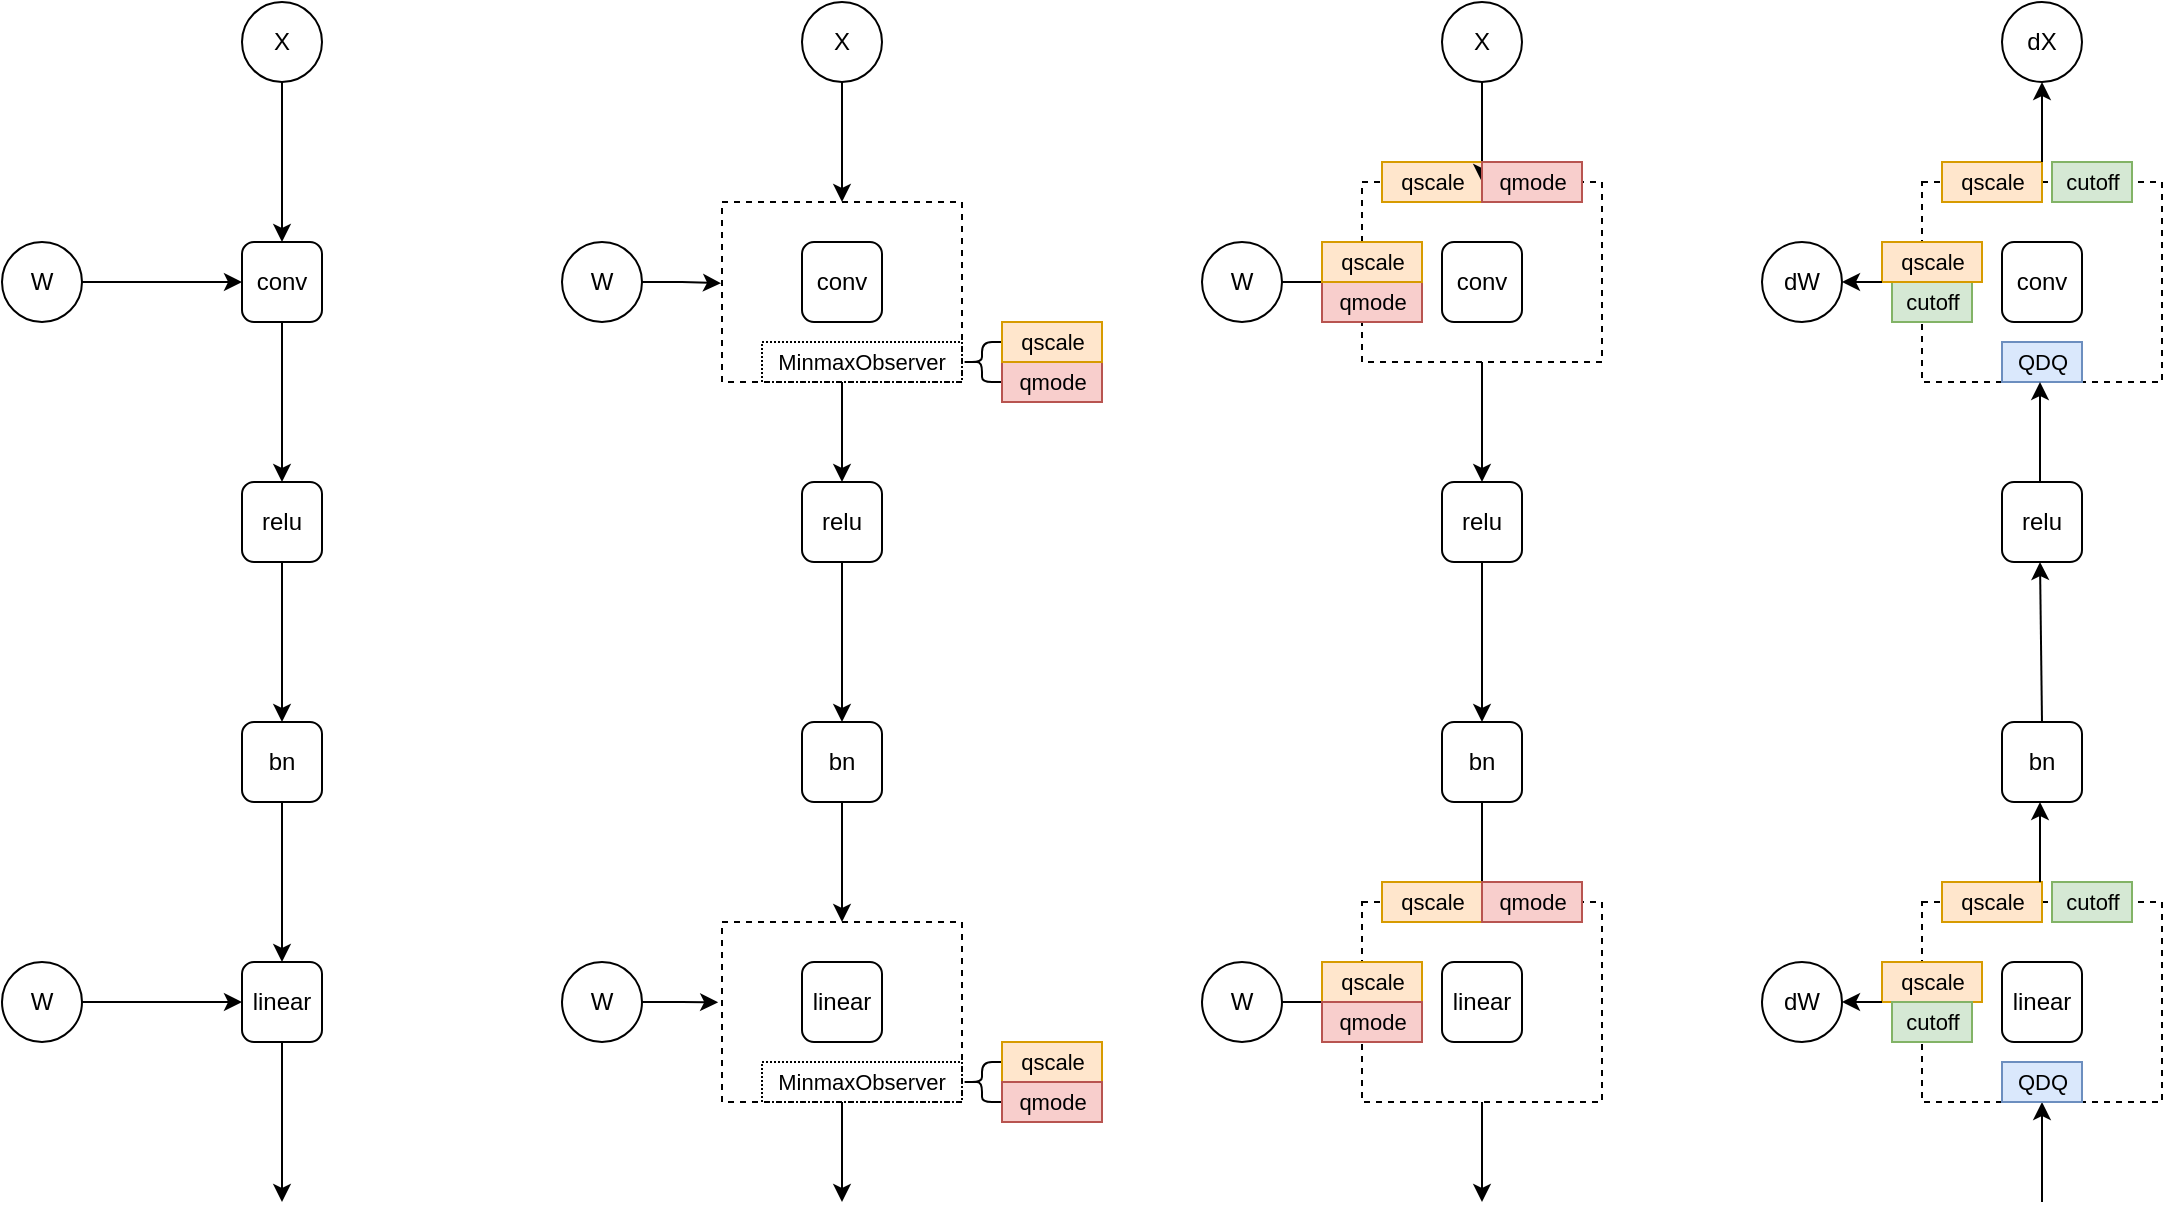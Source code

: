 <mxfile version="15.8.5" type="github">
  <diagram id="Jangnhme9DXzP1kY6yUE" name="Page-1">
    <mxGraphModel dx="2415" dy="909" grid="1" gridSize="10" guides="1" tooltips="1" connect="1" arrows="1" fold="1" page="1" pageScale="1" pageWidth="827" pageHeight="1169" math="0" shadow="0">
      <root>
        <mxCell id="0" />
        <mxCell id="1" parent="0" />
        <mxCell id="0NIgbw2krBY6JishTZcX-67" value="" style="rounded=0;whiteSpace=wrap;html=1;shadow=0;glass=0;dashed=1;sketch=0;fontSize=11;" vertex="1" parent="1">
          <mxGeometry x="600" y="130" width="120" height="90" as="geometry" />
        </mxCell>
        <mxCell id="0NIgbw2krBY6JishTZcX-52" value="" style="rounded=0;whiteSpace=wrap;html=1;shadow=0;glass=0;dashed=1;sketch=0;fontSize=11;" vertex="1" parent="1">
          <mxGeometry x="280" y="500" width="120" height="90" as="geometry" />
        </mxCell>
        <mxCell id="0NIgbw2krBY6JishTZcX-56" value="" style="edgeStyle=orthogonalEdgeStyle;rounded=0;orthogonalLoop=1;jettySize=auto;html=1;fontSize=11;" edge="1" parent="1" source="0NIgbw2krBY6JishTZcX-51" target="0NIgbw2krBY6JishTZcX-42">
          <mxGeometry relative="1" as="geometry" />
        </mxCell>
        <mxCell id="0NIgbw2krBY6JishTZcX-51" value="" style="rounded=0;whiteSpace=wrap;html=1;shadow=0;glass=0;dashed=1;sketch=0;fontSize=11;" vertex="1" parent="1">
          <mxGeometry x="280" y="140" width="120" height="90" as="geometry" />
        </mxCell>
        <mxCell id="0NIgbw2krBY6JishTZcX-9" value="" style="edgeStyle=orthogonalEdgeStyle;rounded=0;orthogonalLoop=1;jettySize=auto;html=1;" edge="1" parent="1" source="0NIgbw2krBY6JishTZcX-7" target="0NIgbw2krBY6JishTZcX-8">
          <mxGeometry relative="1" as="geometry" />
        </mxCell>
        <mxCell id="0NIgbw2krBY6JishTZcX-7" value="X" style="ellipse;whiteSpace=wrap;html=1;aspect=fixed;" vertex="1" parent="1">
          <mxGeometry x="40" y="40" width="40" height="40" as="geometry" />
        </mxCell>
        <mxCell id="0NIgbw2krBY6JishTZcX-11" value="" style="edgeStyle=orthogonalEdgeStyle;rounded=0;orthogonalLoop=1;jettySize=auto;html=1;" edge="1" parent="1" source="0NIgbw2krBY6JishTZcX-8" target="0NIgbw2krBY6JishTZcX-10">
          <mxGeometry relative="1" as="geometry" />
        </mxCell>
        <mxCell id="0NIgbw2krBY6JishTZcX-8" value="conv" style="whiteSpace=wrap;html=1;rounded=1;" vertex="1" parent="1">
          <mxGeometry x="40" y="160" width="40" height="40" as="geometry" />
        </mxCell>
        <mxCell id="0NIgbw2krBY6JishTZcX-13" value="" style="edgeStyle=orthogonalEdgeStyle;rounded=0;orthogonalLoop=1;jettySize=auto;html=1;" edge="1" parent="1" source="0NIgbw2krBY6JishTZcX-10">
          <mxGeometry relative="1" as="geometry">
            <mxPoint x="60" y="400" as="targetPoint" />
          </mxGeometry>
        </mxCell>
        <mxCell id="0NIgbw2krBY6JishTZcX-10" value="relu" style="whiteSpace=wrap;html=1;rounded=1;" vertex="1" parent="1">
          <mxGeometry x="40" y="280" width="40" height="40" as="geometry" />
        </mxCell>
        <mxCell id="0NIgbw2krBY6JishTZcX-15" value="" style="edgeStyle=orthogonalEdgeStyle;rounded=0;orthogonalLoop=1;jettySize=auto;html=1;" edge="1" parent="1">
          <mxGeometry relative="1" as="geometry">
            <mxPoint x="60" y="440" as="sourcePoint" />
            <mxPoint x="60" y="520" as="targetPoint" />
          </mxGeometry>
        </mxCell>
        <mxCell id="0NIgbw2krBY6JishTZcX-12" value="bn" style="whiteSpace=wrap;html=1;rounded=1;" vertex="1" parent="1">
          <mxGeometry x="40" y="400" width="40" height="40" as="geometry" />
        </mxCell>
        <mxCell id="0NIgbw2krBY6JishTZcX-16" style="edgeStyle=orthogonalEdgeStyle;rounded=0;orthogonalLoop=1;jettySize=auto;html=1;" edge="1" parent="1">
          <mxGeometry relative="1" as="geometry">
            <mxPoint x="60" y="640" as="targetPoint" />
            <mxPoint x="60" y="560" as="sourcePoint" />
          </mxGeometry>
        </mxCell>
        <mxCell id="0NIgbw2krBY6JishTZcX-14" value="linear" style="whiteSpace=wrap;html=1;rounded=1;" vertex="1" parent="1">
          <mxGeometry x="40" y="520" width="40" height="40" as="geometry" />
        </mxCell>
        <mxCell id="0NIgbw2krBY6JishTZcX-18" value="" style="edgeStyle=orthogonalEdgeStyle;rounded=0;orthogonalLoop=1;jettySize=auto;html=1;" edge="1" parent="1" source="0NIgbw2krBY6JishTZcX-17" target="0NIgbw2krBY6JishTZcX-8">
          <mxGeometry relative="1" as="geometry" />
        </mxCell>
        <mxCell id="0NIgbw2krBY6JishTZcX-17" value="W" style="ellipse;whiteSpace=wrap;html=1;aspect=fixed;" vertex="1" parent="1">
          <mxGeometry x="-80" y="160" width="40" height="40" as="geometry" />
        </mxCell>
        <mxCell id="0NIgbw2krBY6JishTZcX-20" value="" style="edgeStyle=orthogonalEdgeStyle;rounded=0;orthogonalLoop=1;jettySize=auto;html=1;" edge="1" parent="1" source="0NIgbw2krBY6JishTZcX-19" target="0NIgbw2krBY6JishTZcX-14">
          <mxGeometry relative="1" as="geometry" />
        </mxCell>
        <mxCell id="0NIgbw2krBY6JishTZcX-19" value="W" style="ellipse;whiteSpace=wrap;html=1;aspect=fixed;" vertex="1" parent="1">
          <mxGeometry x="-80" y="520" width="40" height="40" as="geometry" />
        </mxCell>
        <mxCell id="0NIgbw2krBY6JishTZcX-36" value="&lt;font style=&quot;font-size: 11px&quot;&gt;MinmaxObserver&lt;/font&gt;" style="text;html=1;strokeColor=default;fillColor=none;align=center;verticalAlign=middle;whiteSpace=wrap;rounded=0;shadow=0;glass=1;sketch=0;dashed=1;dashPattern=1 1;" vertex="1" parent="1">
          <mxGeometry x="300" y="210" width="100" height="20" as="geometry" />
        </mxCell>
        <mxCell id="0NIgbw2krBY6JishTZcX-57" value="" style="edgeStyle=orthogonalEdgeStyle;rounded=0;orthogonalLoop=1;jettySize=auto;html=1;fontSize=11;" edge="1" parent="1" source="0NIgbw2krBY6JishTZcX-38">
          <mxGeometry relative="1" as="geometry">
            <mxPoint x="340" y="140" as="targetPoint" />
          </mxGeometry>
        </mxCell>
        <mxCell id="0NIgbw2krBY6JishTZcX-38" value="X" style="ellipse;whiteSpace=wrap;html=1;aspect=fixed;" vertex="1" parent="1">
          <mxGeometry x="320" y="40" width="40" height="40" as="geometry" />
        </mxCell>
        <mxCell id="0NIgbw2krBY6JishTZcX-40" value="conv" style="whiteSpace=wrap;html=1;rounded=1;" vertex="1" parent="1">
          <mxGeometry x="320" y="160" width="40" height="40" as="geometry" />
        </mxCell>
        <mxCell id="0NIgbw2krBY6JishTZcX-41" value="" style="edgeStyle=orthogonalEdgeStyle;rounded=0;orthogonalLoop=1;jettySize=auto;html=1;" edge="1" parent="1" source="0NIgbw2krBY6JishTZcX-42">
          <mxGeometry relative="1" as="geometry">
            <mxPoint x="340" y="400" as="targetPoint" />
          </mxGeometry>
        </mxCell>
        <mxCell id="0NIgbw2krBY6JishTZcX-42" value="relu" style="whiteSpace=wrap;html=1;rounded=1;" vertex="1" parent="1">
          <mxGeometry x="320" y="280" width="40" height="40" as="geometry" />
        </mxCell>
        <mxCell id="0NIgbw2krBY6JishTZcX-43" value="" style="edgeStyle=orthogonalEdgeStyle;rounded=0;orthogonalLoop=1;jettySize=auto;html=1;" edge="1" parent="1">
          <mxGeometry relative="1" as="geometry">
            <mxPoint x="340" y="440" as="sourcePoint" />
            <mxPoint x="340" y="500" as="targetPoint" />
          </mxGeometry>
        </mxCell>
        <mxCell id="0NIgbw2krBY6JishTZcX-44" value="bn" style="whiteSpace=wrap;html=1;rounded=1;" vertex="1" parent="1">
          <mxGeometry x="320" y="400" width="40" height="40" as="geometry" />
        </mxCell>
        <mxCell id="0NIgbw2krBY6JishTZcX-45" style="edgeStyle=orthogonalEdgeStyle;rounded=0;orthogonalLoop=1;jettySize=auto;html=1;" edge="1" parent="1">
          <mxGeometry relative="1" as="geometry">
            <mxPoint x="340" y="640" as="targetPoint" />
            <mxPoint x="340" y="590" as="sourcePoint" />
          </mxGeometry>
        </mxCell>
        <mxCell id="0NIgbw2krBY6JishTZcX-46" value="linear" style="whiteSpace=wrap;html=1;rounded=1;" vertex="1" parent="1">
          <mxGeometry x="320" y="520" width="40" height="40" as="geometry" />
        </mxCell>
        <mxCell id="0NIgbw2krBY6JishTZcX-55" style="edgeStyle=orthogonalEdgeStyle;rounded=0;orthogonalLoop=1;jettySize=auto;html=1;entryX=-0.004;entryY=0.451;entryDx=0;entryDy=0;entryPerimeter=0;fontSize=11;" edge="1" parent="1" source="0NIgbw2krBY6JishTZcX-48" target="0NIgbw2krBY6JishTZcX-51">
          <mxGeometry relative="1" as="geometry" />
        </mxCell>
        <mxCell id="0NIgbw2krBY6JishTZcX-48" value="W" style="ellipse;whiteSpace=wrap;html=1;aspect=fixed;" vertex="1" parent="1">
          <mxGeometry x="200" y="160" width="40" height="40" as="geometry" />
        </mxCell>
        <mxCell id="0NIgbw2krBY6JishTZcX-54" style="edgeStyle=orthogonalEdgeStyle;rounded=0;orthogonalLoop=1;jettySize=auto;html=1;entryX=-0.016;entryY=0.446;entryDx=0;entryDy=0;entryPerimeter=0;fontSize=11;" edge="1" parent="1" source="0NIgbw2krBY6JishTZcX-50" target="0NIgbw2krBY6JishTZcX-52">
          <mxGeometry relative="1" as="geometry" />
        </mxCell>
        <mxCell id="0NIgbw2krBY6JishTZcX-50" value="W" style="ellipse;whiteSpace=wrap;html=1;aspect=fixed;" vertex="1" parent="1">
          <mxGeometry x="200" y="520" width="40" height="40" as="geometry" />
        </mxCell>
        <mxCell id="0NIgbw2krBY6JishTZcX-53" value="&lt;font style=&quot;font-size: 11px&quot;&gt;MinmaxObserver&lt;/font&gt;" style="text;html=1;strokeColor=default;fillColor=none;align=center;verticalAlign=middle;whiteSpace=wrap;rounded=0;shadow=0;glass=1;dashed=1;sketch=0;dashPattern=1 1;" vertex="1" parent="1">
          <mxGeometry x="300" y="570" width="100" height="20" as="geometry" />
        </mxCell>
        <mxCell id="0NIgbw2krBY6JishTZcX-59" value="" style="shape=curlyBracket;whiteSpace=wrap;html=1;rounded=1;shadow=0;glass=0;sketch=0;fontSize=11;strokeColor=default;" vertex="1" parent="1">
          <mxGeometry x="400" y="210" width="20" height="20" as="geometry" />
        </mxCell>
        <mxCell id="0NIgbw2krBY6JishTZcX-60" value="qscale" style="text;html=1;align=center;verticalAlign=middle;resizable=0;points=[];autosize=1;strokeColor=#d79b00;fillColor=#ffe6cc;fontSize=11;" vertex="1" parent="1">
          <mxGeometry x="610" y="120" width="50" height="20" as="geometry" />
        </mxCell>
        <mxCell id="0NIgbw2krBY6JishTZcX-61" value="qmode" style="text;html=1;align=center;verticalAlign=middle;resizable=0;points=[];autosize=1;strokeColor=#b85450;fillColor=#f8cecc;fontSize=11;" vertex="1" parent="1">
          <mxGeometry x="420" y="220" width="50" height="20" as="geometry" />
        </mxCell>
        <mxCell id="0NIgbw2krBY6JishTZcX-62" value="" style="shape=curlyBracket;whiteSpace=wrap;html=1;rounded=1;shadow=0;glass=0;sketch=0;fontSize=11;strokeColor=default;" vertex="1" parent="1">
          <mxGeometry x="400" y="570" width="20" height="20" as="geometry" />
        </mxCell>
        <mxCell id="0NIgbw2krBY6JishTZcX-63" value="qscale" style="text;html=1;align=center;verticalAlign=middle;resizable=0;points=[];autosize=1;strokeColor=#d79b00;fillColor=#ffe6cc;fontSize=11;" vertex="1" parent="1">
          <mxGeometry x="420" y="560" width="50" height="20" as="geometry" />
        </mxCell>
        <mxCell id="0NIgbw2krBY6JishTZcX-64" value="qmode" style="text;html=1;align=center;verticalAlign=middle;resizable=0;points=[];autosize=1;strokeColor=#b85450;fillColor=#f8cecc;fontSize=11;" vertex="1" parent="1">
          <mxGeometry x="420" y="580" width="50" height="20" as="geometry" />
        </mxCell>
        <mxCell id="0NIgbw2krBY6JishTZcX-65" value="" style="rounded=0;whiteSpace=wrap;html=1;shadow=0;glass=0;dashed=1;sketch=0;fontSize=11;" vertex="1" parent="1">
          <mxGeometry x="600" y="490" width="120" height="100" as="geometry" />
        </mxCell>
        <mxCell id="0NIgbw2krBY6JishTZcX-66" value="" style="edgeStyle=orthogonalEdgeStyle;rounded=0;orthogonalLoop=1;jettySize=auto;html=1;fontSize=11;" edge="1" parent="1" source="0NIgbw2krBY6JishTZcX-67" target="0NIgbw2krBY6JishTZcX-73">
          <mxGeometry relative="1" as="geometry" />
        </mxCell>
        <mxCell id="0NIgbw2krBY6JishTZcX-69" value="" style="edgeStyle=orthogonalEdgeStyle;rounded=0;orthogonalLoop=1;jettySize=auto;html=1;fontSize=11;" edge="1" parent="1" source="0NIgbw2krBY6JishTZcX-70">
          <mxGeometry relative="1" as="geometry">
            <mxPoint x="660" y="130" as="targetPoint" />
          </mxGeometry>
        </mxCell>
        <mxCell id="0NIgbw2krBY6JishTZcX-70" value="X" style="ellipse;whiteSpace=wrap;html=1;aspect=fixed;" vertex="1" parent="1">
          <mxGeometry x="640" y="40" width="40" height="40" as="geometry" />
        </mxCell>
        <mxCell id="0NIgbw2krBY6JishTZcX-71" value="conv" style="whiteSpace=wrap;html=1;rounded=1;" vertex="1" parent="1">
          <mxGeometry x="640" y="160" width="40" height="40" as="geometry" />
        </mxCell>
        <mxCell id="0NIgbw2krBY6JishTZcX-72" value="" style="edgeStyle=orthogonalEdgeStyle;rounded=0;orthogonalLoop=1;jettySize=auto;html=1;" edge="1" parent="1" source="0NIgbw2krBY6JishTZcX-73">
          <mxGeometry relative="1" as="geometry">
            <mxPoint x="660" y="400" as="targetPoint" />
          </mxGeometry>
        </mxCell>
        <mxCell id="0NIgbw2krBY6JishTZcX-73" value="relu" style="whiteSpace=wrap;html=1;rounded=1;" vertex="1" parent="1">
          <mxGeometry x="640" y="280" width="40" height="40" as="geometry" />
        </mxCell>
        <mxCell id="0NIgbw2krBY6JishTZcX-74" value="" style="edgeStyle=orthogonalEdgeStyle;rounded=0;orthogonalLoop=1;jettySize=auto;html=1;" edge="1" parent="1">
          <mxGeometry relative="1" as="geometry">
            <mxPoint x="660" y="440" as="sourcePoint" />
            <mxPoint x="660" y="490" as="targetPoint" />
          </mxGeometry>
        </mxCell>
        <mxCell id="0NIgbw2krBY6JishTZcX-75" value="bn" style="whiteSpace=wrap;html=1;rounded=1;" vertex="1" parent="1">
          <mxGeometry x="640" y="400" width="40" height="40" as="geometry" />
        </mxCell>
        <mxCell id="0NIgbw2krBY6JishTZcX-76" style="edgeStyle=orthogonalEdgeStyle;rounded=0;orthogonalLoop=1;jettySize=auto;html=1;" edge="1" parent="1">
          <mxGeometry relative="1" as="geometry">
            <mxPoint x="660" y="640" as="targetPoint" />
            <mxPoint x="660" y="590" as="sourcePoint" />
          </mxGeometry>
        </mxCell>
        <mxCell id="0NIgbw2krBY6JishTZcX-77" value="linear" style="whiteSpace=wrap;html=1;rounded=1;" vertex="1" parent="1">
          <mxGeometry x="640" y="520" width="40" height="40" as="geometry" />
        </mxCell>
        <mxCell id="0NIgbw2krBY6JishTZcX-97" style="edgeStyle=orthogonalEdgeStyle;rounded=0;orthogonalLoop=1;jettySize=auto;html=1;entryX=-0.014;entryY=0.563;entryDx=0;entryDy=0;entryPerimeter=0;fontSize=11;" edge="1" parent="1" source="0NIgbw2krBY6JishTZcX-79" target="0NIgbw2krBY6JishTZcX-67">
          <mxGeometry relative="1" as="geometry" />
        </mxCell>
        <mxCell id="0NIgbw2krBY6JishTZcX-79" value="W" style="ellipse;whiteSpace=wrap;html=1;aspect=fixed;" vertex="1" parent="1">
          <mxGeometry x="520" y="160" width="40" height="40" as="geometry" />
        </mxCell>
        <mxCell id="0NIgbw2krBY6JishTZcX-94" style="edgeStyle=orthogonalEdgeStyle;rounded=0;orthogonalLoop=1;jettySize=auto;html=1;entryX=0;entryY=0.5;entryDx=0;entryDy=0;fontSize=11;" edge="1" parent="1" source="0NIgbw2krBY6JishTZcX-81" target="0NIgbw2krBY6JishTZcX-65">
          <mxGeometry relative="1" as="geometry" />
        </mxCell>
        <mxCell id="0NIgbw2krBY6JishTZcX-81" value="W" style="ellipse;whiteSpace=wrap;html=1;aspect=fixed;" vertex="1" parent="1">
          <mxGeometry x="520" y="520" width="40" height="40" as="geometry" />
        </mxCell>
        <mxCell id="0NIgbw2krBY6JishTZcX-89" value="qscale" style="text;html=1;align=center;verticalAlign=middle;resizable=0;points=[];autosize=1;strokeColor=#d79b00;fillColor=#ffe6cc;fontSize=11;" vertex="1" parent="1">
          <mxGeometry x="420" y="200" width="50" height="20" as="geometry" />
        </mxCell>
        <mxCell id="0NIgbw2krBY6JishTZcX-90" value="qmode" style="text;html=1;align=center;verticalAlign=middle;resizable=0;points=[];autosize=1;strokeColor=#b85450;fillColor=#f8cecc;fontSize=11;" vertex="1" parent="1">
          <mxGeometry x="580" y="180" width="50" height="20" as="geometry" />
        </mxCell>
        <mxCell id="0NIgbw2krBY6JishTZcX-91" value="qscale" style="text;html=1;align=center;verticalAlign=middle;resizable=0;points=[];autosize=1;strokeColor=#d79b00;fillColor=#ffe6cc;fontSize=11;" vertex="1" parent="1">
          <mxGeometry x="610" y="480" width="50" height="20" as="geometry" />
        </mxCell>
        <mxCell id="0NIgbw2krBY6JishTZcX-92" value="qmode" style="text;html=1;align=center;verticalAlign=middle;resizable=0;points=[];autosize=1;strokeColor=#b85450;fillColor=#f8cecc;fontSize=11;" vertex="1" parent="1">
          <mxGeometry x="660" y="480" width="50" height="20" as="geometry" />
        </mxCell>
        <mxCell id="0NIgbw2krBY6JishTZcX-99" value="qmode" style="text;html=1;align=center;verticalAlign=middle;resizable=0;points=[];autosize=1;strokeColor=#b85450;fillColor=#f8cecc;fontSize=11;" vertex="1" parent="1">
          <mxGeometry x="660" y="120" width="50" height="20" as="geometry" />
        </mxCell>
        <mxCell id="0NIgbw2krBY6JishTZcX-100" value="qscale" style="text;html=1;align=center;verticalAlign=middle;resizable=0;points=[];autosize=1;strokeColor=#d79b00;fillColor=#ffe6cc;fontSize=11;" vertex="1" parent="1">
          <mxGeometry x="580" y="160" width="50" height="20" as="geometry" />
        </mxCell>
        <mxCell id="0NIgbw2krBY6JishTZcX-101" value="qscale" style="text;html=1;align=center;verticalAlign=middle;resizable=0;points=[];autosize=1;strokeColor=#d79b00;fillColor=#ffe6cc;fontSize=11;" vertex="1" parent="1">
          <mxGeometry x="580" y="520" width="50" height="20" as="geometry" />
        </mxCell>
        <mxCell id="0NIgbw2krBY6JishTZcX-102" value="qmode" style="text;html=1;align=center;verticalAlign=middle;resizable=0;points=[];autosize=1;strokeColor=#b85450;fillColor=#f8cecc;fontSize=11;" vertex="1" parent="1">
          <mxGeometry x="580" y="540" width="50" height="20" as="geometry" />
        </mxCell>
        <mxCell id="0NIgbw2krBY6JishTZcX-103" value="" style="rounded=0;whiteSpace=wrap;html=1;shadow=0;glass=0;dashed=1;sketch=0;fontSize=11;" vertex="1" parent="1">
          <mxGeometry x="880" y="130" width="120" height="100" as="geometry" />
        </mxCell>
        <mxCell id="0NIgbw2krBY6JishTZcX-104" value="qscale" style="text;html=1;align=center;verticalAlign=middle;resizable=0;points=[];autosize=1;strokeColor=#d79b00;fillColor=#ffe6cc;fontSize=11;" vertex="1" parent="1">
          <mxGeometry x="890" y="120" width="50" height="20" as="geometry" />
        </mxCell>
        <mxCell id="0NIgbw2krBY6JishTZcX-105" value="" style="rounded=0;whiteSpace=wrap;html=1;shadow=0;glass=0;dashed=1;sketch=0;fontSize=11;" vertex="1" parent="1">
          <mxGeometry x="880" y="490" width="120" height="100" as="geometry" />
        </mxCell>
        <mxCell id="0NIgbw2krBY6JishTZcX-108" value="dX" style="ellipse;whiteSpace=wrap;html=1;aspect=fixed;" vertex="1" parent="1">
          <mxGeometry x="920" y="40" width="40" height="40" as="geometry" />
        </mxCell>
        <mxCell id="0NIgbw2krBY6JishTZcX-109" value="conv" style="whiteSpace=wrap;html=1;rounded=1;" vertex="1" parent="1">
          <mxGeometry x="920" y="160" width="40" height="40" as="geometry" />
        </mxCell>
        <mxCell id="0NIgbw2krBY6JishTZcX-111" value="relu" style="whiteSpace=wrap;html=1;rounded=1;" vertex="1" parent="1">
          <mxGeometry x="920" y="280" width="40" height="40" as="geometry" />
        </mxCell>
        <mxCell id="0NIgbw2krBY6JishTZcX-113" value="bn" style="whiteSpace=wrap;html=1;rounded=1;" vertex="1" parent="1">
          <mxGeometry x="920" y="400" width="40" height="40" as="geometry" />
        </mxCell>
        <mxCell id="0NIgbw2krBY6JishTZcX-115" value="linear" style="whiteSpace=wrap;html=1;rounded=1;" vertex="1" parent="1">
          <mxGeometry x="920" y="520" width="40" height="40" as="geometry" />
        </mxCell>
        <mxCell id="0NIgbw2krBY6JishTZcX-117" value="dW" style="ellipse;whiteSpace=wrap;html=1;aspect=fixed;" vertex="1" parent="1">
          <mxGeometry x="800" y="160" width="40" height="40" as="geometry" />
        </mxCell>
        <mxCell id="0NIgbw2krBY6JishTZcX-119" value="dW" style="ellipse;whiteSpace=wrap;html=1;aspect=fixed;" vertex="1" parent="1">
          <mxGeometry x="800" y="520" width="40" height="40" as="geometry" />
        </mxCell>
        <mxCell id="0NIgbw2krBY6JishTZcX-120" value="cutoff" style="text;html=1;align=center;verticalAlign=middle;resizable=0;points=[];autosize=1;strokeColor=#82b366;fillColor=#d5e8d4;fontSize=11;" vertex="1" parent="1">
          <mxGeometry x="865" y="180" width="40" height="20" as="geometry" />
        </mxCell>
        <mxCell id="0NIgbw2krBY6JishTZcX-121" value="qscale" style="text;html=1;align=center;verticalAlign=middle;resizable=0;points=[];autosize=1;strokeColor=#d79b00;fillColor=#ffe6cc;fontSize=11;" vertex="1" parent="1">
          <mxGeometry x="890" y="480" width="50" height="20" as="geometry" />
        </mxCell>
        <mxCell id="0NIgbw2krBY6JishTZcX-122" value="cutoff" style="text;html=1;align=center;verticalAlign=middle;resizable=0;points=[];autosize=1;strokeColor=#82b366;fillColor=#d5e8d4;fontSize=11;" vertex="1" parent="1">
          <mxGeometry x="945" y="480" width="40" height="20" as="geometry" />
        </mxCell>
        <mxCell id="0NIgbw2krBY6JishTZcX-123" value="cutoff" style="text;html=1;align=center;verticalAlign=middle;resizable=0;points=[];autosize=1;strokeColor=#82b366;fillColor=#d5e8d4;fontSize=11;" vertex="1" parent="1">
          <mxGeometry x="945" y="120" width="40" height="20" as="geometry" />
        </mxCell>
        <mxCell id="0NIgbw2krBY6JishTZcX-124" value="qscale" style="text;html=1;align=center;verticalAlign=middle;resizable=0;points=[];autosize=1;strokeColor=#d79b00;fillColor=#ffe6cc;fontSize=11;" vertex="1" parent="1">
          <mxGeometry x="860" y="160" width="50" height="20" as="geometry" />
        </mxCell>
        <mxCell id="0NIgbw2krBY6JishTZcX-125" value="qscale" style="text;html=1;align=center;verticalAlign=middle;resizable=0;points=[];autosize=1;strokeColor=#d79b00;fillColor=#ffe6cc;fontSize=11;" vertex="1" parent="1">
          <mxGeometry x="860" y="520" width="50" height="20" as="geometry" />
        </mxCell>
        <mxCell id="0NIgbw2krBY6JishTZcX-126" value="cutoff" style="text;html=1;align=center;verticalAlign=middle;resizable=0;points=[];autosize=1;strokeColor=#82b366;fillColor=#d5e8d4;fontSize=11;" vertex="1" parent="1">
          <mxGeometry x="865" y="540" width="40" height="20" as="geometry" />
        </mxCell>
        <mxCell id="0NIgbw2krBY6JishTZcX-127" value="" style="endArrow=classic;html=1;rounded=0;fontSize=11;entryX=0.5;entryY=1;entryDx=0;entryDy=0;" edge="1" parent="1" target="0NIgbw2krBY6JishTZcX-105">
          <mxGeometry width="50" height="50" relative="1" as="geometry">
            <mxPoint x="940" y="640" as="sourcePoint" />
            <mxPoint x="980" y="650" as="targetPoint" />
          </mxGeometry>
        </mxCell>
        <mxCell id="0NIgbw2krBY6JishTZcX-128" value="QDQ" style="text;html=1;align=center;verticalAlign=middle;resizable=0;points=[];autosize=1;strokeColor=#6c8ebf;fillColor=#dae8fc;fontSize=11;" vertex="1" parent="1">
          <mxGeometry x="920" y="570" width="40" height="20" as="geometry" />
        </mxCell>
        <mxCell id="0NIgbw2krBY6JishTZcX-129" value="QDQ" style="text;html=1;align=center;verticalAlign=middle;resizable=0;points=[];autosize=1;strokeColor=#6c8ebf;fillColor=#dae8fc;fontSize=11;" vertex="1" parent="1">
          <mxGeometry x="920" y="210" width="40" height="20" as="geometry" />
        </mxCell>
        <mxCell id="0NIgbw2krBY6JishTZcX-130" value="" style="endArrow=classic;html=1;rounded=0;fontSize=11;entryX=0.5;entryY=1;entryDx=0;entryDy=0;exitX=0.5;exitY=0;exitDx=0;exitDy=0;" edge="1" parent="1" source="0NIgbw2krBY6JishTZcX-113">
          <mxGeometry width="50" height="50" relative="1" as="geometry">
            <mxPoint x="939" y="370" as="sourcePoint" />
            <mxPoint x="939" y="320" as="targetPoint" />
          </mxGeometry>
        </mxCell>
        <mxCell id="0NIgbw2krBY6JishTZcX-131" value="" style="endArrow=classic;html=1;rounded=0;fontSize=11;entryX=0.5;entryY=1;entryDx=0;entryDy=0;" edge="1" parent="1">
          <mxGeometry width="50" height="50" relative="1" as="geometry">
            <mxPoint x="939" y="280" as="sourcePoint" />
            <mxPoint x="939" y="230" as="targetPoint" />
          </mxGeometry>
        </mxCell>
        <mxCell id="0NIgbw2krBY6JishTZcX-132" value="" style="endArrow=classic;html=1;rounded=0;fontSize=11;entryX=0.5;entryY=1;entryDx=0;entryDy=0;" edge="1" parent="1">
          <mxGeometry width="50" height="50" relative="1" as="geometry">
            <mxPoint x="940" y="120" as="sourcePoint" />
            <mxPoint x="940" y="80" as="targetPoint" />
          </mxGeometry>
        </mxCell>
        <mxCell id="0NIgbw2krBY6JishTZcX-133" value="" style="endArrow=classic;html=1;rounded=0;fontSize=11;entryX=0.5;entryY=1;entryDx=0;entryDy=0;" edge="1" parent="1">
          <mxGeometry width="50" height="50" relative="1" as="geometry">
            <mxPoint x="939" y="480" as="sourcePoint" />
            <mxPoint x="939" y="440" as="targetPoint" />
          </mxGeometry>
        </mxCell>
        <mxCell id="0NIgbw2krBY6JishTZcX-134" value="" style="endArrow=classic;html=1;rounded=0;fontSize=11;entryX=1;entryY=0.5;entryDx=0;entryDy=0;" edge="1" parent="1" target="0NIgbw2krBY6JishTZcX-119">
          <mxGeometry width="50" height="50" relative="1" as="geometry">
            <mxPoint x="860" y="540" as="sourcePoint" />
            <mxPoint x="949" y="450" as="targetPoint" />
          </mxGeometry>
        </mxCell>
        <mxCell id="0NIgbw2krBY6JishTZcX-137" value="" style="endArrow=classic;html=1;rounded=0;fontSize=11;entryX=1;entryY=0.5;entryDx=0;entryDy=0;" edge="1" parent="1" target="0NIgbw2krBY6JishTZcX-117">
          <mxGeometry width="50" height="50" relative="1" as="geometry">
            <mxPoint x="860" y="180" as="sourcePoint" />
            <mxPoint x="850" y="550" as="targetPoint" />
          </mxGeometry>
        </mxCell>
      </root>
    </mxGraphModel>
  </diagram>
</mxfile>
